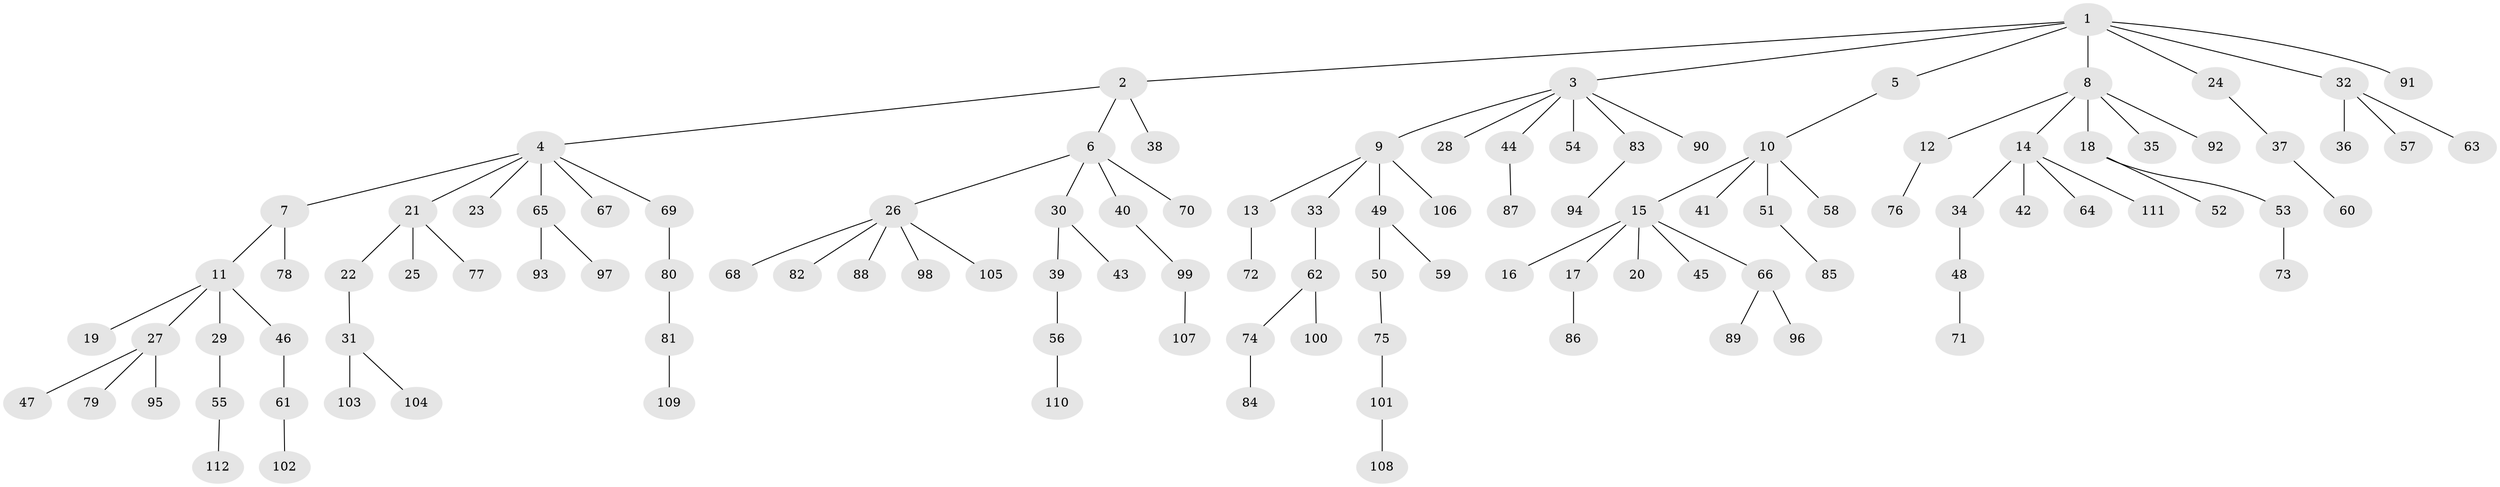 // Generated by graph-tools (version 1.1) at 2025/37/03/09/25 02:37:00]
// undirected, 112 vertices, 111 edges
graph export_dot {
graph [start="1"]
  node [color=gray90,style=filled];
  1;
  2;
  3;
  4;
  5;
  6;
  7;
  8;
  9;
  10;
  11;
  12;
  13;
  14;
  15;
  16;
  17;
  18;
  19;
  20;
  21;
  22;
  23;
  24;
  25;
  26;
  27;
  28;
  29;
  30;
  31;
  32;
  33;
  34;
  35;
  36;
  37;
  38;
  39;
  40;
  41;
  42;
  43;
  44;
  45;
  46;
  47;
  48;
  49;
  50;
  51;
  52;
  53;
  54;
  55;
  56;
  57;
  58;
  59;
  60;
  61;
  62;
  63;
  64;
  65;
  66;
  67;
  68;
  69;
  70;
  71;
  72;
  73;
  74;
  75;
  76;
  77;
  78;
  79;
  80;
  81;
  82;
  83;
  84;
  85;
  86;
  87;
  88;
  89;
  90;
  91;
  92;
  93;
  94;
  95;
  96;
  97;
  98;
  99;
  100;
  101;
  102;
  103;
  104;
  105;
  106;
  107;
  108;
  109;
  110;
  111;
  112;
  1 -- 2;
  1 -- 3;
  1 -- 5;
  1 -- 8;
  1 -- 24;
  1 -- 32;
  1 -- 91;
  2 -- 4;
  2 -- 6;
  2 -- 38;
  3 -- 9;
  3 -- 28;
  3 -- 44;
  3 -- 54;
  3 -- 83;
  3 -- 90;
  4 -- 7;
  4 -- 21;
  4 -- 23;
  4 -- 65;
  4 -- 67;
  4 -- 69;
  5 -- 10;
  6 -- 26;
  6 -- 30;
  6 -- 40;
  6 -- 70;
  7 -- 11;
  7 -- 78;
  8 -- 12;
  8 -- 14;
  8 -- 18;
  8 -- 35;
  8 -- 92;
  9 -- 13;
  9 -- 33;
  9 -- 49;
  9 -- 106;
  10 -- 15;
  10 -- 41;
  10 -- 51;
  10 -- 58;
  11 -- 19;
  11 -- 27;
  11 -- 29;
  11 -- 46;
  12 -- 76;
  13 -- 72;
  14 -- 34;
  14 -- 42;
  14 -- 64;
  14 -- 111;
  15 -- 16;
  15 -- 17;
  15 -- 20;
  15 -- 45;
  15 -- 66;
  17 -- 86;
  18 -- 52;
  18 -- 53;
  21 -- 22;
  21 -- 25;
  21 -- 77;
  22 -- 31;
  24 -- 37;
  26 -- 68;
  26 -- 82;
  26 -- 88;
  26 -- 98;
  26 -- 105;
  27 -- 47;
  27 -- 79;
  27 -- 95;
  29 -- 55;
  30 -- 39;
  30 -- 43;
  31 -- 103;
  31 -- 104;
  32 -- 36;
  32 -- 57;
  32 -- 63;
  33 -- 62;
  34 -- 48;
  37 -- 60;
  39 -- 56;
  40 -- 99;
  44 -- 87;
  46 -- 61;
  48 -- 71;
  49 -- 50;
  49 -- 59;
  50 -- 75;
  51 -- 85;
  53 -- 73;
  55 -- 112;
  56 -- 110;
  61 -- 102;
  62 -- 74;
  62 -- 100;
  65 -- 93;
  65 -- 97;
  66 -- 89;
  66 -- 96;
  69 -- 80;
  74 -- 84;
  75 -- 101;
  80 -- 81;
  81 -- 109;
  83 -- 94;
  99 -- 107;
  101 -- 108;
}
